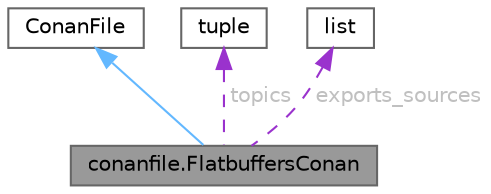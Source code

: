 digraph "conanfile.FlatbuffersConan"
{
 // LATEX_PDF_SIZE
  bgcolor="transparent";
  edge [fontname=Helvetica,fontsize=10,labelfontname=Helvetica,labelfontsize=10];
  node [fontname=Helvetica,fontsize=10,shape=box,height=0.2,width=0.4];
  Node1 [id="Node000001",label="conanfile.FlatbuffersConan",height=0.2,width=0.4,color="gray40", fillcolor="grey60", style="filled", fontcolor="black",tooltip=" "];
  Node2 -> Node1 [id="edge4_Node000001_Node000002",dir="back",color="steelblue1",style="solid",tooltip=" "];
  Node2 [id="Node000002",label="ConanFile",height=0.2,width=0.4,color="gray40", fillcolor="white", style="filled",tooltip=" "];
  Node3 -> Node1 [id="edge5_Node000001_Node000003",dir="back",color="darkorchid3",style="dashed",tooltip=" ",label=" topics",fontcolor="grey" ];
  Node3 [id="Node000003",label="tuple",height=0.2,width=0.4,color="gray40", fillcolor="white", style="filled",tooltip=" "];
  Node4 -> Node1 [id="edge6_Node000001_Node000004",dir="back",color="darkorchid3",style="dashed",tooltip=" ",label=" exports_sources",fontcolor="grey" ];
  Node4 [id="Node000004",label="list",height=0.2,width=0.4,color="gray40", fillcolor="white", style="filled",tooltip=" "];
}
